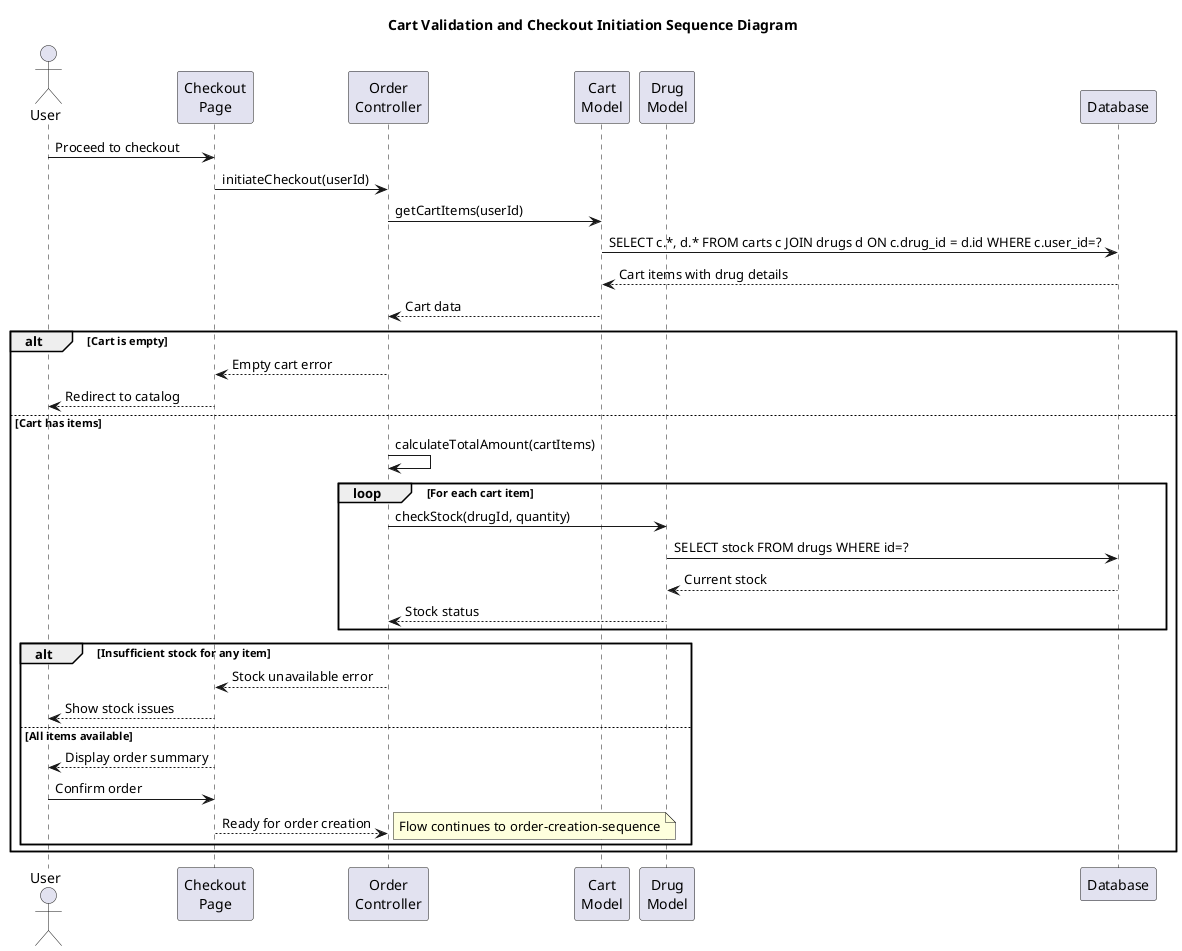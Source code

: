 @startuml cart-validation-checkout-sequence
title Cart Validation and Checkout Initiation Sequence Diagram

actor User
participant "Checkout\nPage" as CheckoutUI
participant "Order\nController" as OrderController
participant "Cart\nModel" as CartModel
participant "Drug\nModel" as DrugModel
participant "Database" as DB

User -> CheckoutUI: Proceed to checkout
CheckoutUI -> OrderController: initiateCheckout(userId)

OrderController -> CartModel: getCartItems(userId)
CartModel -> DB: SELECT c.*, d.* FROM carts c JOIN drugs d ON c.drug_id = d.id WHERE c.user_id=?
DB --> CartModel: Cart items with drug details
CartModel --> OrderController: Cart data

alt Cart is empty
    OrderController --> CheckoutUI: Empty cart error
    CheckoutUI --> User: Redirect to catalog
else Cart has items
    OrderController -> OrderController: calculateTotalAmount(cartItems)
    
    loop For each cart item
        OrderController -> DrugModel: checkStock(drugId, quantity)
        DrugModel -> DB: SELECT stock FROM drugs WHERE id=?
        DB --> DrugModel: Current stock
        DrugModel --> OrderController: Stock status
    end
    
    alt Insufficient stock for any item
        OrderController --> CheckoutUI: Stock unavailable error
        CheckoutUI --> User: Show stock issues
    else All items available
        CheckoutUI --> User: Display order summary
        
        User -> CheckoutUI: Confirm order
        CheckoutUI --> OrderController: Ready for order creation
        note right: Flow continues to order-creation-sequence
    end
end

@enduml
